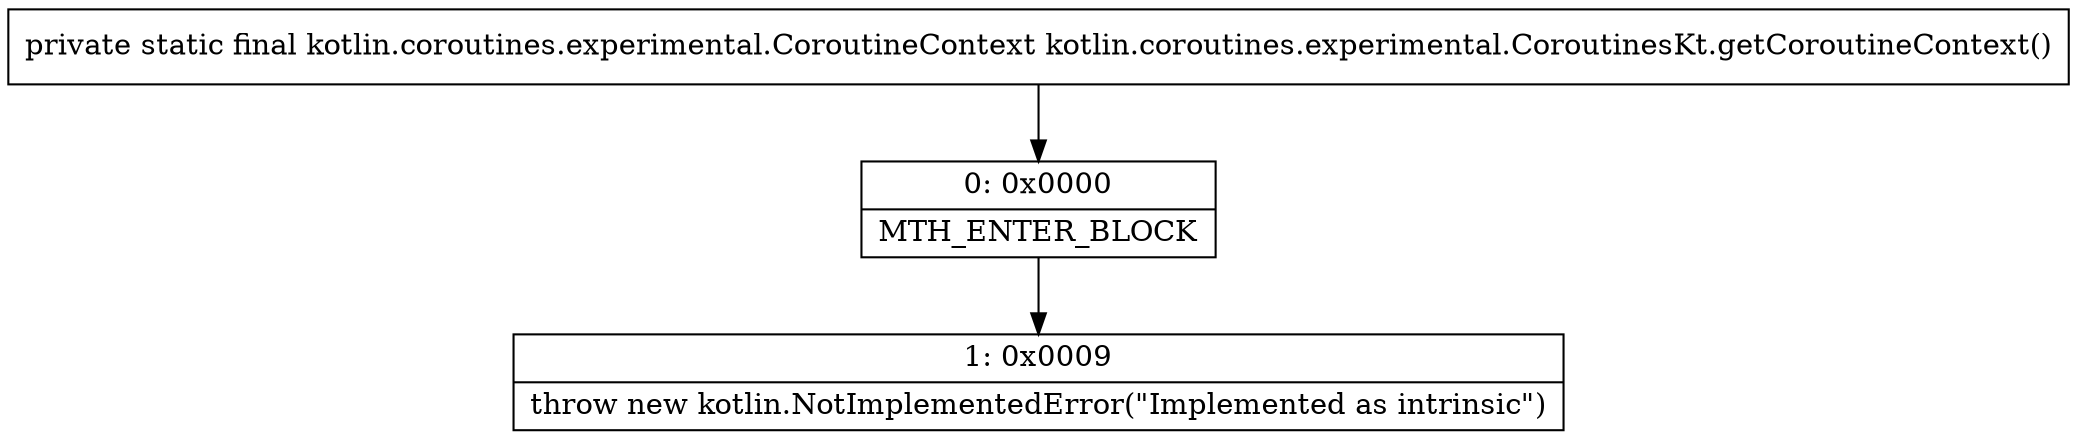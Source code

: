 digraph "CFG forkotlin.coroutines.experimental.CoroutinesKt.getCoroutineContext()Lkotlin\/coroutines\/experimental\/CoroutineContext;" {
Node_0 [shape=record,label="{0\:\ 0x0000|MTH_ENTER_BLOCK\l}"];
Node_1 [shape=record,label="{1\:\ 0x0009|throw new kotlin.NotImplementedError(\"Implemented as intrinsic\")\l}"];
MethodNode[shape=record,label="{private static final kotlin.coroutines.experimental.CoroutineContext kotlin.coroutines.experimental.CoroutinesKt.getCoroutineContext() }"];
MethodNode -> Node_0;
Node_0 -> Node_1;
}

